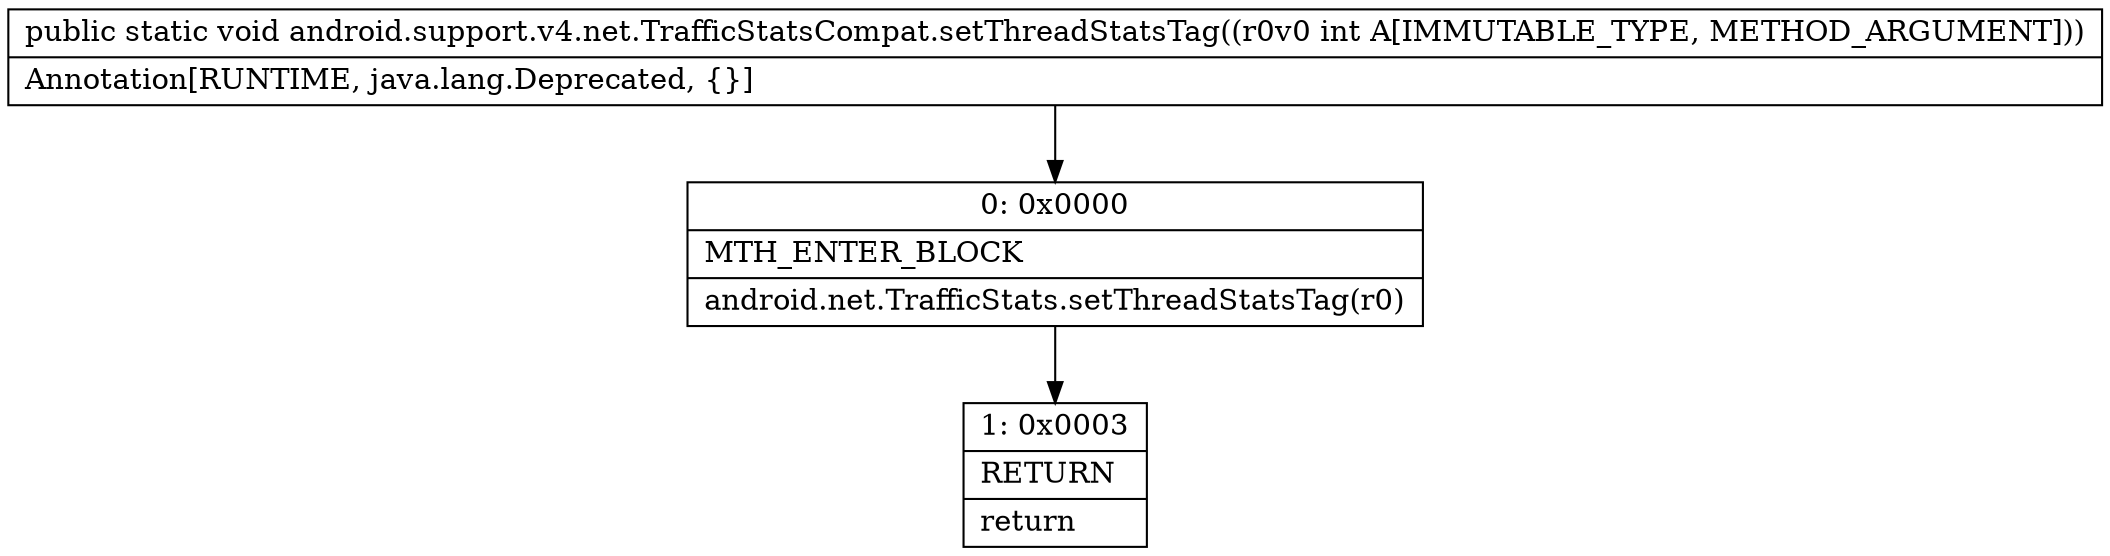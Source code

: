 digraph "CFG forandroid.support.v4.net.TrafficStatsCompat.setThreadStatsTag(I)V" {
Node_0 [shape=record,label="{0\:\ 0x0000|MTH_ENTER_BLOCK\l|android.net.TrafficStats.setThreadStatsTag(r0)\l}"];
Node_1 [shape=record,label="{1\:\ 0x0003|RETURN\l|return\l}"];
MethodNode[shape=record,label="{public static void android.support.v4.net.TrafficStatsCompat.setThreadStatsTag((r0v0 int A[IMMUTABLE_TYPE, METHOD_ARGUMENT]))  | Annotation[RUNTIME, java.lang.Deprecated, \{\}]\l}"];
MethodNode -> Node_0;
Node_0 -> Node_1;
}

